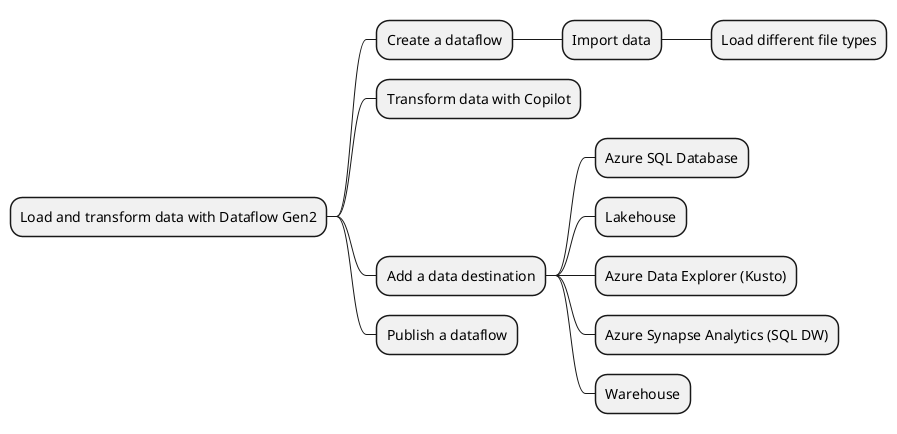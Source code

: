@startmindmap
* Load and transform data with Dataflow Gen2
** Create a dataflow
*** Import data
**** Load different file types
** Transform data with Copilot
** Add a data destination
*** Azure SQL Database
*** Lakehouse
*** Azure Data Explorer (Kusto)
*** Azure Synapse Analytics (SQL DW)
*** Warehouse
** Publish a dataflow
@endmindmap